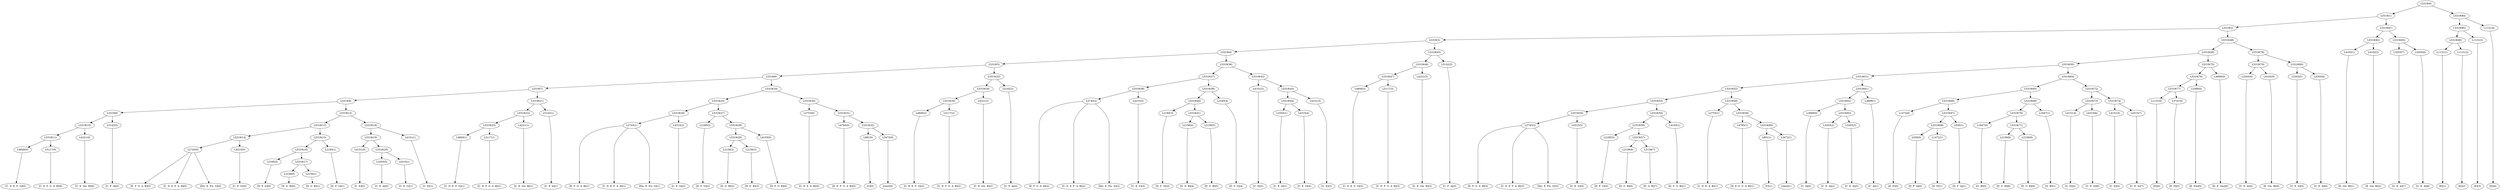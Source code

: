 digraph sample{
"L4840(0)"->"[C  D  E  F  G](0)"
"L5117(0)"->"[C  D  F  G  A  B](0)"
"L5319(11)"->"L4840(0)"
"L5319(11)"->"L5117(0)"
"L4221(0)"->"[C  E  Gis  B](0)"
"L5319(10)"->"L5319(11)"
"L5319(10)"->"L4221(0)"
"L5142(0)"->"[C  F  A](0)"
"L5319(9)"->"L5319(10)"
"L5319(9)"->"L5142(0)"
"L2743(0)"->"[E  F  G  A  B](0)"
"L2743(0)"->"[C  D  E  F  A  B](0)"
"L2743(0)"->"[Dis  E  Fis  G](0)"
"L4315(0)"->"[C  E  G](0)"
"L5319(14)"->"L2743(0)"
"L5319(14)"->"L4315(0)"
"L2185(0)"->"[D  F  G](0)"
"L2156(0)"->"[D  G  B](0)"
"L2156(1)"->"[D  G  B](1)"
"L5319(17)"->"L2156(0)"
"L5319(17)"->"L2156(1)"
"L5319(16)"->"L2185(0)"
"L5319(16)"->"L5319(17)"
"L2185(1)"->"[D  F  G](1)"
"L5319(15)"->"L5319(16)"
"L5319(15)"->"L2185(1)"
"L5319(13)"->"L5319(14)"
"L5319(13)"->"L5319(15)"
"L4151(0)"->"[C  E](0)"
"L3203(0)"->"[C  E  A](0)"
"L4315(1)"->"[C  E  G](1)"
"L5319(20)"->"L3203(0)"
"L5319(20)"->"L4315(1)"
"L5319(19)"->"L4151(0)"
"L5319(19)"->"L5319(20)"
"L4151(1)"->"[C  E](1)"
"L5319(18)"->"L5319(19)"
"L5319(18)"->"L4151(1)"
"L5319(12)"->"L5319(13)"
"L5319(12)"->"L5319(18)"
"L5319(8)"->"L5319(9)"
"L5319(8)"->"L5319(12)"
"L4840(1)"->"[C  D  E  F  G](1)"
"L5117(1)"->"[C  D  F  G  A  B](1)"
"L5319(23)"->"L4840(1)"
"L5319(23)"->"L5117(1)"
"L4221(1)"->"[C  E  Gis  B](1)"
"L5319(22)"->"L5319(23)"
"L5319(22)"->"L4221(1)"
"L5142(1)"->"[C  F  A](1)"
"L5319(21)"->"L5319(22)"
"L5319(21)"->"L5142(1)"
"L5319(7)"->"L5319(8)"
"L5319(7)"->"L5319(21)"
"L2743(1)"->"[E  F  G  A  B](1)"
"L2743(1)"->"[C  D  E  F  A  B](1)"
"L2743(1)"->"[Dis  E  Fis  G](1)"
"L4315(2)"->"[C  E  G](2)"
"L5319(26)"->"L2743(1)"
"L5319(26)"->"L4315(2)"
"L2185(2)"->"[D  F  G](2)"
"L2156(2)"->"[D  G  B](2)"
"L2156(3)"->"[D  G  B](3)"
"L5319(29)"->"L2156(2)"
"L5319(29)"->"L2156(3)"
"L4103(0)"->"[D  F  G  B](0)"
"L5319(28)"->"L5319(29)"
"L5319(28)"->"L4103(0)"
"L5319(27)"->"L2185(2)"
"L5319(27)"->"L5319(28)"
"L5319(25)"->"L5319(26)"
"L5319(25)"->"L5319(27)"
"L2753(0)"->"[C  D  E  A  B](0)"
"L4785(0)"->"[D  E  F  G  A  B](0)"
"L891(0)"->"[C](0)"
"L3472(0)"->"[rest](0)"
"L5319(32)"->"L891(0)"
"L5319(32)"->"L3472(0)"
"L5319(31)"->"L4785(0)"
"L5319(31)"->"L5319(32)"
"L5319(30)"->"L2753(0)"
"L5319(30)"->"L5319(31)"
"L5319(24)"->"L5319(25)"
"L5319(24)"->"L5319(30)"
"L5319(6)"->"L5319(7)"
"L5319(6)"->"L5319(24)"
"L4840(2)"->"[C  D  E  F  G](2)"
"L5117(2)"->"[C  D  F  G  A  B](2)"
"L5319(35)"->"L4840(2)"
"L5319(35)"->"L5117(2)"
"L4221(2)"->"[C  E  Gis  B](2)"
"L5319(34)"->"L5319(35)"
"L5319(34)"->"L4221(2)"
"L5142(2)"->"[C  F  A](2)"
"L5319(33)"->"L5319(34)"
"L5319(33)"->"L5142(2)"
"L5319(5)"->"L5319(6)"
"L5319(5)"->"L5319(33)"
"L2743(2)"->"[E  F  G  A  B](2)"
"L2743(2)"->"[C  D  E  F  A  B](2)"
"L2743(2)"->"[Dis  E  Fis  G](2)"
"L4315(3)"->"[C  E  G](3)"
"L5319(38)"->"L2743(2)"
"L5319(38)"->"L4315(3)"
"L2185(3)"->"[D  F  G](3)"
"L2156(4)"->"[D  G  B](4)"
"L2156(5)"->"[D  G  B](5)"
"L5319(41)"->"L2156(4)"
"L5319(41)"->"L2156(5)"
"L5319(40)"->"L2185(3)"
"L5319(40)"->"L5319(41)"
"L2185(4)"->"[D  F  G](4)"
"L5319(39)"->"L5319(40)"
"L5319(39)"->"L2185(4)"
"L5319(37)"->"L5319(38)"
"L5319(37)"->"L5319(39)"
"L4151(2)"->"[C  E](2)"
"L3203(1)"->"[C  E  A](1)"
"L4315(4)"->"[C  E  G](4)"
"L5319(44)"->"L3203(1)"
"L5319(44)"->"L4315(4)"
"L4151(3)"->"[C  E](3)"
"L5319(43)"->"L5319(44)"
"L5319(43)"->"L4151(3)"
"L5319(42)"->"L4151(2)"
"L5319(42)"->"L5319(43)"
"L5319(36)"->"L5319(37)"
"L5319(36)"->"L5319(42)"
"L5319(4)"->"L5319(5)"
"L5319(4)"->"L5319(36)"
"L4840(3)"->"[C  D  E  F  G](3)"
"L5117(3)"->"[C  D  F  G  A  B](3)"
"L5319(47)"->"L4840(3)"
"L5319(47)"->"L5117(3)"
"L4221(3)"->"[C  E  Gis  B](3)"
"L5319(46)"->"L5319(47)"
"L5319(46)"->"L4221(3)"
"L5142(3)"->"[C  F  A](3)"
"L5319(45)"->"L5319(46)"
"L5319(45)"->"L5142(3)"
"L5319(3)"->"L5319(4)"
"L5319(3)"->"L5319(45)"
"L2743(3)"->"[E  F  G  A  B](3)"
"L2743(3)"->"[C  D  E  F  A  B](3)"
"L2743(3)"->"[Dis  E  Fis  G](3)"
"L4315(5)"->"[C  E  G](5)"
"L5319(54)"->"L2743(3)"
"L5319(54)"->"L4315(5)"
"L2185(5)"->"[D  F  G](5)"
"L2156(6)"->"[D  G  B](6)"
"L2156(7)"->"[D  G  B](7)"
"L5319(57)"->"L2156(6)"
"L5319(57)"->"L2156(7)"
"L5319(56)"->"L2185(5)"
"L5319(56)"->"L5319(57)"
"L4103(1)"->"[D  F  G  B](1)"
"L5319(55)"->"L5319(56)"
"L5319(55)"->"L4103(1)"
"L5319(53)"->"L5319(54)"
"L5319(53)"->"L5319(55)"
"L2753(1)"->"[C  D  E  A  B](1)"
"L4785(1)"->"[D  E  F  G  A  B](1)"
"L891(1)"->"[C](1)"
"L3472(1)"->"[rest](1)"
"L5319(60)"->"L891(1)"
"L5319(60)"->"L3472(1)"
"L5319(59)"->"L4785(1)"
"L5319(59)"->"L5319(60)"
"L5319(58)"->"L2753(1)"
"L5319(58)"->"L5319(59)"
"L5319(52)"->"L5319(53)"
"L5319(52)"->"L5319(58)"
"L3669(0)"->"[C  A](0)"
"L3203(2)"->"[C  E  A](2)"
"L3203(3)"->"[C  E  A](3)"
"L5319(63)"->"L3203(2)"
"L5319(63)"->"L3203(3)"
"L5319(62)"->"L3669(0)"
"L5319(62)"->"L5319(63)"
"L3669(1)"->"[C  A](1)"
"L5319(61)"->"L5319(62)"
"L5319(61)"->"L3669(1)"
"L5319(51)"->"L5319(52)"
"L5319(51)"->"L5319(61)"
"L1472(0)"->"[D  F](0)"
"L630(0)"->"[D  F  A](0)"
"L1472(1)"->"[D  F](1)"
"L5319(68)"->"L630(0)"
"L5319(68)"->"L1472(1)"
"L630(1)"->"[D  F  A](1)"
"L5319(67)"->"L5319(68)"
"L5319(67)"->"L630(1)"
"L5319(66)"->"L1472(0)"
"L5319(66)"->"L5319(67)"
"L1647(0)"->"[G  B](0)"
"L2156(8)"->"[D  G  B](8)"
"L2156(9)"->"[D  G  B](9)"
"L5319(71)"->"L2156(8)"
"L5319(71)"->"L2156(9)"
"L5319(70)"->"L1647(0)"
"L5319(70)"->"L5319(71)"
"L1647(1)"->"[G  B](1)"
"L5319(69)"->"L5319(70)"
"L5319(69)"->"L1647(1)"
"L5319(65)"->"L5319(66)"
"L5319(65)"->"L5319(69)"
"L4151(4)"->"[C  E](4)"
"L4315(6)"->"[C  E  G](6)"
"L5319(73)"->"L4151(4)"
"L5319(73)"->"L4315(6)"
"L4151(5)"->"[C  E](5)"
"L4315(7)"->"[C  E  G](7)"
"L5319(74)"->"L4151(5)"
"L5319(74)"->"L4315(7)"
"L5319(72)"->"L5319(73)"
"L5319(72)"->"L5319(74)"
"L5319(64)"->"L5319(65)"
"L5319(64)"->"L5319(72)"
"L5319(50)"->"L5319(51)"
"L5319(50)"->"L5319(64)"
"L1131(0)"->"[E](0)"
"L3741(0)"->"[E  F](0)"
"L5319(77)"->"L1131(0)"
"L5319(77)"->"L3741(0)"
"L2589(0)"->"[E  Fis](0)"
"L5319(76)"->"L5319(77)"
"L5319(76)"->"L2589(0)"
"L4606(0)"->"[D  E  Gis](0)"
"L5319(75)"->"L5319(76)"
"L5319(75)"->"L4606(0)"
"L5319(49)"->"L5319(50)"
"L5319(49)"->"L5319(75)"
"L3203(4)"->"[C  E  A](4)"
"L4102(0)"->"[E  Gis  B](0)"
"L5319(79)"->"L3203(4)"
"L5319(79)"->"L4102(0)"
"L3203(5)"->"[C  E  A](5)"
"L3203(6)"->"[C  E  A](6)"
"L5319(80)"->"L3203(5)"
"L5319(80)"->"L3203(6)"
"L5319(78)"->"L5319(79)"
"L5319(78)"->"L5319(80)"
"L5319(48)"->"L5319(49)"
"L5319(48)"->"L5319(78)"
"L5319(2)"->"L5319(3)"
"L5319(2)"->"L5319(48)"
"L4102(1)"->"[E  Gis  B](1)"
"L4102(2)"->"[E  Gis  B](2)"
"L5319(82)"->"L4102(1)"
"L5319(82)"->"L4102(2)"
"L3203(7)"->"[C  E  A](7)"
"L3203(8)"->"[C  E  A](8)"
"L5319(83)"->"L3203(7)"
"L5319(83)"->"L3203(8)"
"L5319(81)"->"L5319(82)"
"L5319(81)"->"L5319(83)"
"L5319(1)"->"L5319(2)"
"L5319(1)"->"L5319(81)"
"L1131(1)"->"[E](1)"
"L1131(2)"->"[E](2)"
"L5319(86)"->"L1131(1)"
"L5319(86)"->"L1131(2)"
"L1131(3)"->"[E](3)"
"L5319(85)"->"L5319(86)"
"L5319(85)"->"L1131(3)"
"L1131(4)"->"[E](4)"
"L5319(84)"->"L5319(85)"
"L5319(84)"->"L1131(4)"
"L5319(0)"->"L5319(1)"
"L5319(0)"->"L5319(84)"
{rank = min; "L5319(0)"}
{rank = same; "L5319(1)"; "L5319(84)";}
{rank = same; "L5319(2)"; "L5319(81)"; "L5319(85)"; "L1131(4)";}
{rank = same; "L5319(3)"; "L5319(48)"; "L5319(82)"; "L5319(83)"; "L5319(86)"; "L1131(3)";}
{rank = same; "L5319(4)"; "L5319(45)"; "L5319(49)"; "L5319(78)"; "L4102(1)"; "L4102(2)"; "L3203(7)"; "L3203(8)"; "L1131(1)"; "L1131(2)";}
{rank = same; "L5319(5)"; "L5319(36)"; "L5319(46)"; "L5142(3)"; "L5319(50)"; "L5319(75)"; "L5319(79)"; "L5319(80)";}
{rank = same; "L5319(6)"; "L5319(33)"; "L5319(37)"; "L5319(42)"; "L5319(47)"; "L4221(3)"; "L5319(51)"; "L5319(64)"; "L5319(76)"; "L4606(0)"; "L3203(4)"; "L4102(0)"; "L3203(5)"; "L3203(6)";}
{rank = same; "L5319(7)"; "L5319(24)"; "L5319(34)"; "L5142(2)"; "L5319(38)"; "L5319(39)"; "L4151(2)"; "L5319(43)"; "L4840(3)"; "L5117(3)"; "L5319(52)"; "L5319(61)"; "L5319(65)"; "L5319(72)"; "L5319(77)"; "L2589(0)";}
{rank = same; "L5319(8)"; "L5319(21)"; "L5319(25)"; "L5319(30)"; "L5319(35)"; "L4221(2)"; "L2743(2)"; "L4315(3)"; "L5319(40)"; "L2185(4)"; "L5319(44)"; "L4151(3)"; "L5319(53)"; "L5319(58)"; "L5319(62)"; "L3669(1)"; "L5319(66)"; "L5319(69)"; "L5319(73)"; "L5319(74)"; "L1131(0)"; "L3741(0)";}
{rank = same; "L5319(9)"; "L5319(12)"; "L5319(22)"; "L5142(1)"; "L5319(26)"; "L5319(27)"; "L2753(0)"; "L5319(31)"; "L4840(2)"; "L5117(2)"; "L2185(3)"; "L5319(41)"; "L3203(1)"; "L4315(4)"; "L5319(54)"; "L5319(55)"; "L2753(1)"; "L5319(59)"; "L3669(0)"; "L5319(63)"; "L1472(0)"; "L5319(67)"; "L5319(70)"; "L1647(1)"; "L4151(4)"; "L4315(6)"; "L4151(5)"; "L4315(7)";}
{rank = same; "L5319(10)"; "L5142(0)"; "L5319(13)"; "L5319(18)"; "L5319(23)"; "L4221(1)"; "L2743(1)"; "L4315(2)"; "L2185(2)"; "L5319(28)"; "L4785(0)"; "L5319(32)"; "L2156(4)"; "L2156(5)"; "L2743(3)"; "L4315(5)"; "L5319(56)"; "L4103(1)"; "L4785(1)"; "L5319(60)"; "L3203(2)"; "L3203(3)"; "L5319(68)"; "L630(1)"; "L1647(0)"; "L5319(71)";}
{rank = same; "L5319(11)"; "L4221(0)"; "L5319(14)"; "L5319(15)"; "L5319(19)"; "L4151(1)"; "L4840(1)"; "L5117(1)"; "L5319(29)"; "L4103(0)"; "L891(0)"; "L3472(0)"; "L2185(5)"; "L5319(57)"; "L891(1)"; "L3472(1)"; "L630(0)"; "L1472(1)"; "L2156(8)"; "L2156(9)";}
{rank = same; "L4840(0)"; "L5117(0)"; "L2743(0)"; "L4315(0)"; "L5319(16)"; "L2185(1)"; "L4151(0)"; "L5319(20)"; "L2156(2)"; "L2156(3)"; "L2156(6)"; "L2156(7)";}
{rank = same; "L2185(0)"; "L5319(17)"; "L3203(0)"; "L4315(1)";}
{rank = same; "L2156(0)"; "L2156(1)";}
{rank = max; "[C  A](0)"; "[C  A](1)"; "[C  D  E  A  B](0)"; "[C  D  E  A  B](1)"; "[C  D  E  F  A  B](0)"; "[C  D  E  F  A  B](1)"; "[C  D  E  F  A  B](2)"; "[C  D  E  F  A  B](3)"; "[C  D  E  F  G](0)"; "[C  D  E  F  G](1)"; "[C  D  E  F  G](2)"; "[C  D  E  F  G](3)"; "[C  D  F  G  A  B](0)"; "[C  D  F  G  A  B](1)"; "[C  D  F  G  A  B](2)"; "[C  D  F  G  A  B](3)"; "[C  E  A](0)"; "[C  E  A](1)"; "[C  E  A](2)"; "[C  E  A](3)"; "[C  E  A](4)"; "[C  E  A](5)"; "[C  E  A](6)"; "[C  E  A](7)"; "[C  E  A](8)"; "[C  E  G](0)"; "[C  E  G](1)"; "[C  E  G](2)"; "[C  E  G](3)"; "[C  E  G](4)"; "[C  E  G](5)"; "[C  E  G](6)"; "[C  E  G](7)"; "[C  E  Gis  B](0)"; "[C  E  Gis  B](1)"; "[C  E  Gis  B](2)"; "[C  E  Gis  B](3)"; "[C  E](0)"; "[C  E](1)"; "[C  E](2)"; "[C  E](3)"; "[C  E](4)"; "[C  E](5)"; "[C  F  A](0)"; "[C  F  A](1)"; "[C  F  A](2)"; "[C  F  A](3)"; "[C](0)"; "[C](1)"; "[D  E  F  G  A  B](0)"; "[D  E  F  G  A  B](1)"; "[D  E  Gis](0)"; "[D  F  A](0)"; "[D  F  A](1)"; "[D  F  G  B](0)"; "[D  F  G  B](1)"; "[D  F  G](0)"; "[D  F  G](1)"; "[D  F  G](2)"; "[D  F  G](3)"; "[D  F  G](4)"; "[D  F  G](5)"; "[D  F](0)"; "[D  F](1)"; "[D  G  B](0)"; "[D  G  B](1)"; "[D  G  B](2)"; "[D  G  B](3)"; "[D  G  B](4)"; "[D  G  B](5)"; "[D  G  B](6)"; "[D  G  B](7)"; "[D  G  B](8)"; "[D  G  B](9)"; "[Dis  E  Fis  G](0)"; "[Dis  E  Fis  G](1)"; "[Dis  E  Fis  G](2)"; "[Dis  E  Fis  G](3)"; "[E  F  G  A  B](0)"; "[E  F  G  A  B](1)"; "[E  F  G  A  B](2)"; "[E  F  G  A  B](3)"; "[E  F](0)"; "[E  Fis](0)"; "[E  Gis  B](0)"; "[E  Gis  B](1)"; "[E  Gis  B](2)"; "[E](0)"; "[E](1)"; "[E](2)"; "[E](3)"; "[E](4)"; "[G  B](0)"; "[G  B](1)"; "[rest](0)"; "[rest](1)";}
}